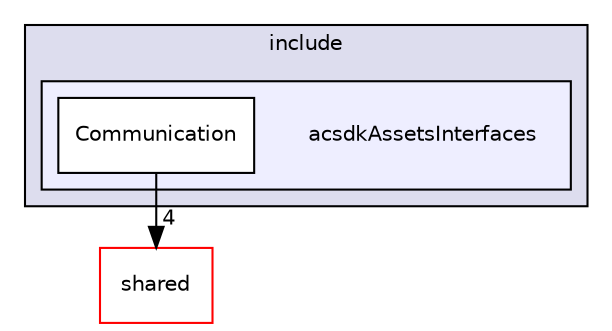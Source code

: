 digraph "/workplace/avs-device-sdk/capabilities/DavsClient/acsdkAssetsInterfaces/include/acsdkAssetsInterfaces" {
  compound=true
  node [ fontsize="10", fontname="Helvetica"];
  edge [ labelfontsize="10", labelfontname="Helvetica"];
  subgraph clusterdir_eebeb12b184e284ed7d15470b90645dd {
    graph [ bgcolor="#ddddee", pencolor="black", label="include" fontname="Helvetica", fontsize="10", URL="dir_eebeb12b184e284ed7d15470b90645dd.html"]
  subgraph clusterdir_54c85cb1e47727a6145cee32942eb961 {
    graph [ bgcolor="#eeeeff", pencolor="black", label="" URL="dir_54c85cb1e47727a6145cee32942eb961.html"];
    dir_54c85cb1e47727a6145cee32942eb961 [shape=plaintext label="acsdkAssetsInterfaces"];
    dir_2af431868b5b862a3b1fe86b8537ff23 [shape=box label="Communication" color="black" fillcolor="white" style="filled" URL="dir_2af431868b5b862a3b1fe86b8537ff23.html"];
  }
  }
  dir_9982052f7ce695d12571567315b2fafa [shape=box label="shared" fillcolor="white" style="filled" color="red" URL="dir_9982052f7ce695d12571567315b2fafa.html"];
  dir_2af431868b5b862a3b1fe86b8537ff23->dir_9982052f7ce695d12571567315b2fafa [headlabel="4", labeldistance=1.5 headhref="dir_000340_000116.html"];
}
